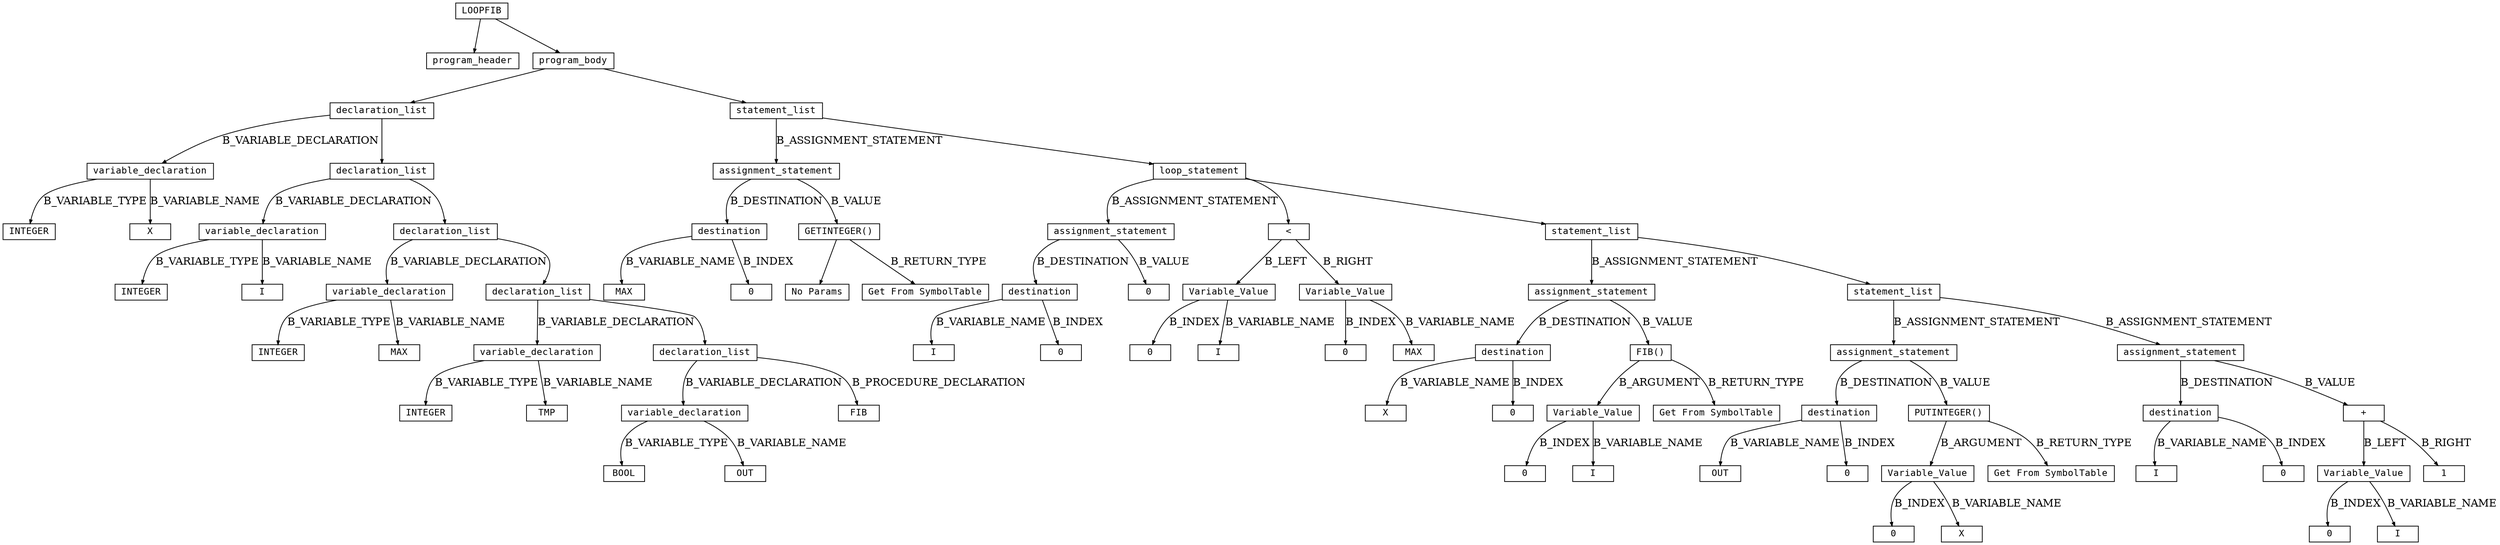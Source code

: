 digraph parsetree {
  node [shape=box, fontsize=12, fontname="Courier", height=.1];
  ranksep=.6;
  edge [arrowsize=.5]
  node1 [label="LOOPFIB"]
  node2 [label="program_header"]
  node1 -> node2 [ label= "" ];
  node3 [label="program_body"]
  node1 -> node3 [ label= "" ];
  node4 [label="declaration_list"]
  node3 -> node4 [ label= "" ];
  node5 [label="statement_list"]
  node3 -> node5 [ label= "" ];
  node6 [label="variable_declaration"]
  node4 -> node6 [ label= "B_VARIABLE_DECLARATION" ];
  node7 [label="declaration_list"]
  node4 -> node7 [ label= "" ];
  node8 [label="assignment_statement"]
  node5 -> node8 [ label= "B_ASSIGNMENT_STATEMENT" ];
  node9 [label="loop_statement"]
  node5 -> node9 [ label= "" ];
  node10 [label="INTEGER"]
  node6 -> node10 [ label= "B_VARIABLE_TYPE" ];
  node11 [label="X"]
  node6 -> node11 [ label= "B_VARIABLE_NAME" ];
  node12 [label="variable_declaration"]
  node7 -> node12 [ label= "B_VARIABLE_DECLARATION" ];
  node13 [label="declaration_list"]
  node7 -> node13 [ label= "" ];
  node14 [label="destination"]
  node8 -> node14 [ label= "B_DESTINATION" ];
  node15 [label="GETINTEGER()"]
  node8 -> node15 [ label= "B_VALUE" ];
  node16 [label="assignment_statement"]
  node9 -> node16 [ label= "B_ASSIGNMENT_STATEMENT" ];
  node17 [label="<"]
  node9 -> node17 [ label= "" ];
  node18 [label="statement_list"]
  node9 -> node18 [ label= "" ];
  node19 [label="INTEGER"]
  node12 -> node19 [ label= "B_VARIABLE_TYPE" ];
  node20 [label="I"]
  node12 -> node20 [ label= "B_VARIABLE_NAME" ];
  node21 [label="variable_declaration"]
  node13 -> node21 [ label= "B_VARIABLE_DECLARATION" ];
  node22 [label="declaration_list"]
  node13 -> node22 [ label= "" ];
  node23 [label="MAX"]
  node14 -> node23 [ label= "B_VARIABLE_NAME" ];
  node24 [label="0"]
  node14 -> node24 [ label= "B_INDEX" ];
  node25 [label="No Params"]
  node15 -> node25 [ label= "" ];
  node26 [label="Get From SymbolTable"]
  node15 -> node26 [ label= "B_RETURN_TYPE" ];
  node27 [label="destination"]
  node16 -> node27 [ label= "B_DESTINATION" ];
  node28 [label="0"]
  node16 -> node28 [ label= "B_VALUE" ];
  node29 [label="Variable_Value"]
  node17 -> node29 [ label= "B_LEFT" ];
  node30 [label="Variable_Value"]
  node17 -> node30 [ label= "B_RIGHT" ];
  node31 [label="assignment_statement"]
  node18 -> node31 [ label= "B_ASSIGNMENT_STATEMENT" ];
  node32 [label="statement_list"]
  node18 -> node32 [ label= "" ];
  node33 [label="INTEGER"]
  node21 -> node33 [ label= "B_VARIABLE_TYPE" ];
  node34 [label="MAX"]
  node21 -> node34 [ label= "B_VARIABLE_NAME" ];
  node35 [label="variable_declaration"]
  node22 -> node35 [ label= "B_VARIABLE_DECLARATION" ];
  node36 [label="declaration_list"]
  node22 -> node36 [ label= "" ];
  node37 [label="I"]
  node27 -> node37 [ label= "B_VARIABLE_NAME" ];
  node38 [label="0"]
  node27 -> node38 [ label= "B_INDEX" ];
  node39 [label="0"]
  node29 -> node39 [ label= "B_INDEX" ];
  node40 [label="I"]
  node29 -> node40 [ label= "B_VARIABLE_NAME" ];
  node41 [label="0"]
  node30 -> node41 [ label= "B_INDEX" ];
  node42 [label="MAX"]
  node30 -> node42 [ label= "B_VARIABLE_NAME" ];
  node43 [label="destination"]
  node31 -> node43 [ label= "B_DESTINATION" ];
  node44 [label="FIB()"]
  node31 -> node44 [ label= "B_VALUE" ];
  node45 [label="assignment_statement"]
  node32 -> node45 [ label= "B_ASSIGNMENT_STATEMENT" ];
  node46 [label="assignment_statement"]
  node32 -> node46 [ label= "B_ASSIGNMENT_STATEMENT" ];
  node47 [label="INTEGER"]
  node35 -> node47 [ label= "B_VARIABLE_TYPE" ];
  node48 [label="TMP"]
  node35 -> node48 [ label= "B_VARIABLE_NAME" ];
  node49 [label="variable_declaration"]
  node36 -> node49 [ label= "B_VARIABLE_DECLARATION" ];
  node50 [label="FIB"]
  node36 -> node50 [ label= "B_PROCEDURE_DECLARATION" ];
  node51 [label="X"]
  node43 -> node51 [ label= "B_VARIABLE_NAME" ];
  node52 [label="0"]
  node43 -> node52 [ label= "B_INDEX" ];
  node53 [label="Variable_Value"]
  node44 -> node53 [ label= "B_ARGUMENT" ];
  node54 [label="Get From SymbolTable"]
  node44 -> node54 [ label= "B_RETURN_TYPE" ];
  node55 [label="destination"]
  node45 -> node55 [ label= "B_DESTINATION" ];
  node56 [label="PUTINTEGER()"]
  node45 -> node56 [ label= "B_VALUE" ];
  node57 [label="destination"]
  node46 -> node57 [ label= "B_DESTINATION" ];
  node58 [label="+"]
  node46 -> node58 [ label= "B_VALUE" ];
  node59 [label="BOOL"]
  node49 -> node59 [ label= "B_VARIABLE_TYPE" ];
  node60 [label="OUT"]
  node49 -> node60 [ label= "B_VARIABLE_NAME" ];
  node61 [label="0"]
  node53 -> node61 [ label= "B_INDEX" ];
  node62 [label="I"]
  node53 -> node62 [ label= "B_VARIABLE_NAME" ];
  node63 [label="OUT"]
  node55 -> node63 [ label= "B_VARIABLE_NAME" ];
  node64 [label="0"]
  node55 -> node64 [ label= "B_INDEX" ];
  node65 [label="Variable_Value"]
  node56 -> node65 [ label= "B_ARGUMENT" ];
  node66 [label="Get From SymbolTable"]
  node56 -> node66 [ label= "B_RETURN_TYPE" ];
  node67 [label="I"]
  node57 -> node67 [ label= "B_VARIABLE_NAME" ];
  node68 [label="0"]
  node57 -> node68 [ label= "B_INDEX" ];
  node69 [label="Variable_Value"]
  node58 -> node69 [ label= "B_LEFT" ];
  node70 [label="1"]
  node58 -> node70 [ label= "B_RIGHT" ];
  node71 [label="0"]
  node65 -> node71 [ label= "B_INDEX" ];
  node72 [label="X"]
  node65 -> node72 [ label= "B_VARIABLE_NAME" ];
  node73 [label="0"]
  node69 -> node73 [ label= "B_INDEX" ];
  node74 [label="I"]
  node69 -> node74 [ label= "B_VARIABLE_NAME" ];
}
